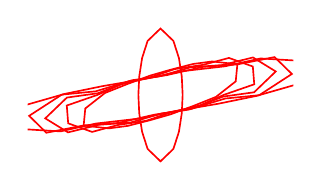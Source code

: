 \begin{tikzpicture}[scale=0.4]

\begin{axis}[
  xmin = -6,
  xmax = 6,
  ymin = -3.1,
  ymax = 3.1,
  scale only axis,
  axis equal image,
  hide axis,
  ]

\addplot [mark=none,red,line width=1.5] table{
1.0e+00 0.0e+00
9.61e-01 8.3e-01
8.314e-01 1.667e+00
5.829e-01 2.438e+00
6.123e-17 3.0e+00
-5.829e-01 2.438e+00
-8.314e-01 1.667e+00
-9.61e-01 8.3e-01
-1.0e+00 3.674e-16
-9.61e-01 -8.3e-01
-8.314e-01 -1.667e+00
-5.829e-01 -2.438e+00
-1.837e-16 -3.0e+00
5.829e-01 -2.438e+00
8.314e-01 -1.667e+00
9.61e-01 -8.3e-01
1.0e+00 0.0e+00
};

\addplot [mark=none,red,line width=1.5] table{
3.472e+00 1.385e+00
2.334e+00 1.512e+00
1.473e+00 1.398e+00
4.408e-01 1.134e+00
-4.657e-01 8.736e-01
-1.501e+00 4.905e-01
-2.509e+00 8.611e-02
-3.397e+00 -6.116e-01
-3.472e+00 -1.385e+00
-2.334e+00 -1.512e+00
-1.473e+00 -1.398e+00
-4.408e-01 -1.134e+00
4.657e-01 -8.736e-01
1.501e+00 -4.905e-01
2.509e+00 -8.611e-02
3.397e+00 6.116e-01
3.472e+00 1.385e+00
};

\addplot [mark=none,red,line width=1.5] table{
-1.797e+00 4.704e-01
-2.858e+00 -2.543e-03
-4.234e+00 -4.798e-01
-4.17e+00 -1.283e+00
-3.091e+00 -1.671e+00
-1.929e+00 -1.36e+00
-6.47e-01 -1.167e+00
4.921e-01 -7.846e-01
1.797e+00 -4.704e-01
2.858e+00 2.543e-03
4.234e+00 4.798e-01
4.17e+00 1.283e+00
3.091e+00 1.671e+00
1.929e+00 1.36e+00
6.47e-01 1.167e+00
-4.921e-01 7.846e-01
-1.797e+00 4.704e-01
};

\addplot [mark=none,red,line width=1.5] table{
3.864e-02 -8.419e-01
1.442e+00 -6.142e-01
2.825e+00 -7.579e-02
4.228e+00 1.196e-01
5.206e+00 1.059e+00
4.178e+00 1.692e+00
2.78e+00 1.348e+00
1.355e+00 1.247e+00
-3.864e-02 8.419e-01
-1.442e+00 6.142e-01
-2.825e+00 7.579e-02
-4.228e+00 -1.196e-01
-5.206e+00 -1.059e+00
-4.178e+00 -1.692e+00
-2.78e+00 -1.348e+00
-1.355e+00 -1.247e+00
3.864e-02 -8.419e-01
};

\addplot [mark=none,red,line width=1.5] table{
2.706e-01 8.911e-01
-1.276e+00 6.632e-01
-2.929e+00 1.617e-01
-4.456e+00 1.367e-02
-5.934e+00 -9.454e-01
-5.154e+00 -1.709e+00
-3.467e+00 -1.378e+00
-1.915e+00 -1.267e+00
-2.706e-01 -8.911e-01
1.276e+00 -6.632e-01
2.929e+00 -1.617e-01
4.456e+00 -1.367e-02
5.934e+00 9.454e-01
5.154e+00 1.709e+00
3.467e+00 1.378e+00
1.915e+00 1.267e+00
2.706e-01 8.911e-01
};

\addplot [mark=none,red,line width=1.5] table{
7.201e-01 -7.199e-01
2.623e+00 -3.959e-01
4.331e+00 -4.57e-02
6.253e+00 5.042e-01
6.546e+00 1.526e+00
4.518e+00 1.647e+00
2.912e+00 1.292e+00
9.786e-01 1.071e+00
-7.201e-01 7.199e-01
-2.623e+00 3.959e-01
-4.331e+00 4.57e-02
-6.253e+00 -5.042e-01
-6.546e+00 -1.526e+00
-4.518e+00 -1.647e+00
-2.912e+00 -1.292e+00
-9.786e-01 -1.071e+00
7.201e-01 -7.199e-01
};

\end{axis}


\end{tikzpicture}

